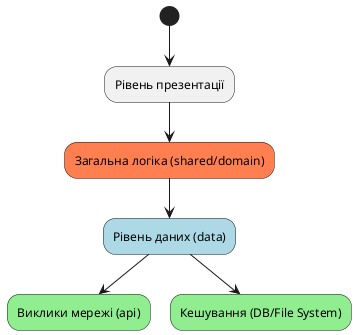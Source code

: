 @startuml
skinparam activity {
  BackgroundColor<< Coral >> Coral
  BackgroundColor<< Blue >> LightBlue
  BackgroundColor<< Green >> LightGreen
}

(*) --> "Рівень презентації"
"Рівень презентації" --> "Загальна логіка (shared/domain)" << Coral >>
"Загальна логіка (shared/domain)" --> "Рівень даних (data)" << Blue >>
"Рівень даних (data)" --> "Виклики мережі (api)" << Green >>
"Рівень даних (data)" --> "Кешування (DB/File System)" << Green >>
@enduml
